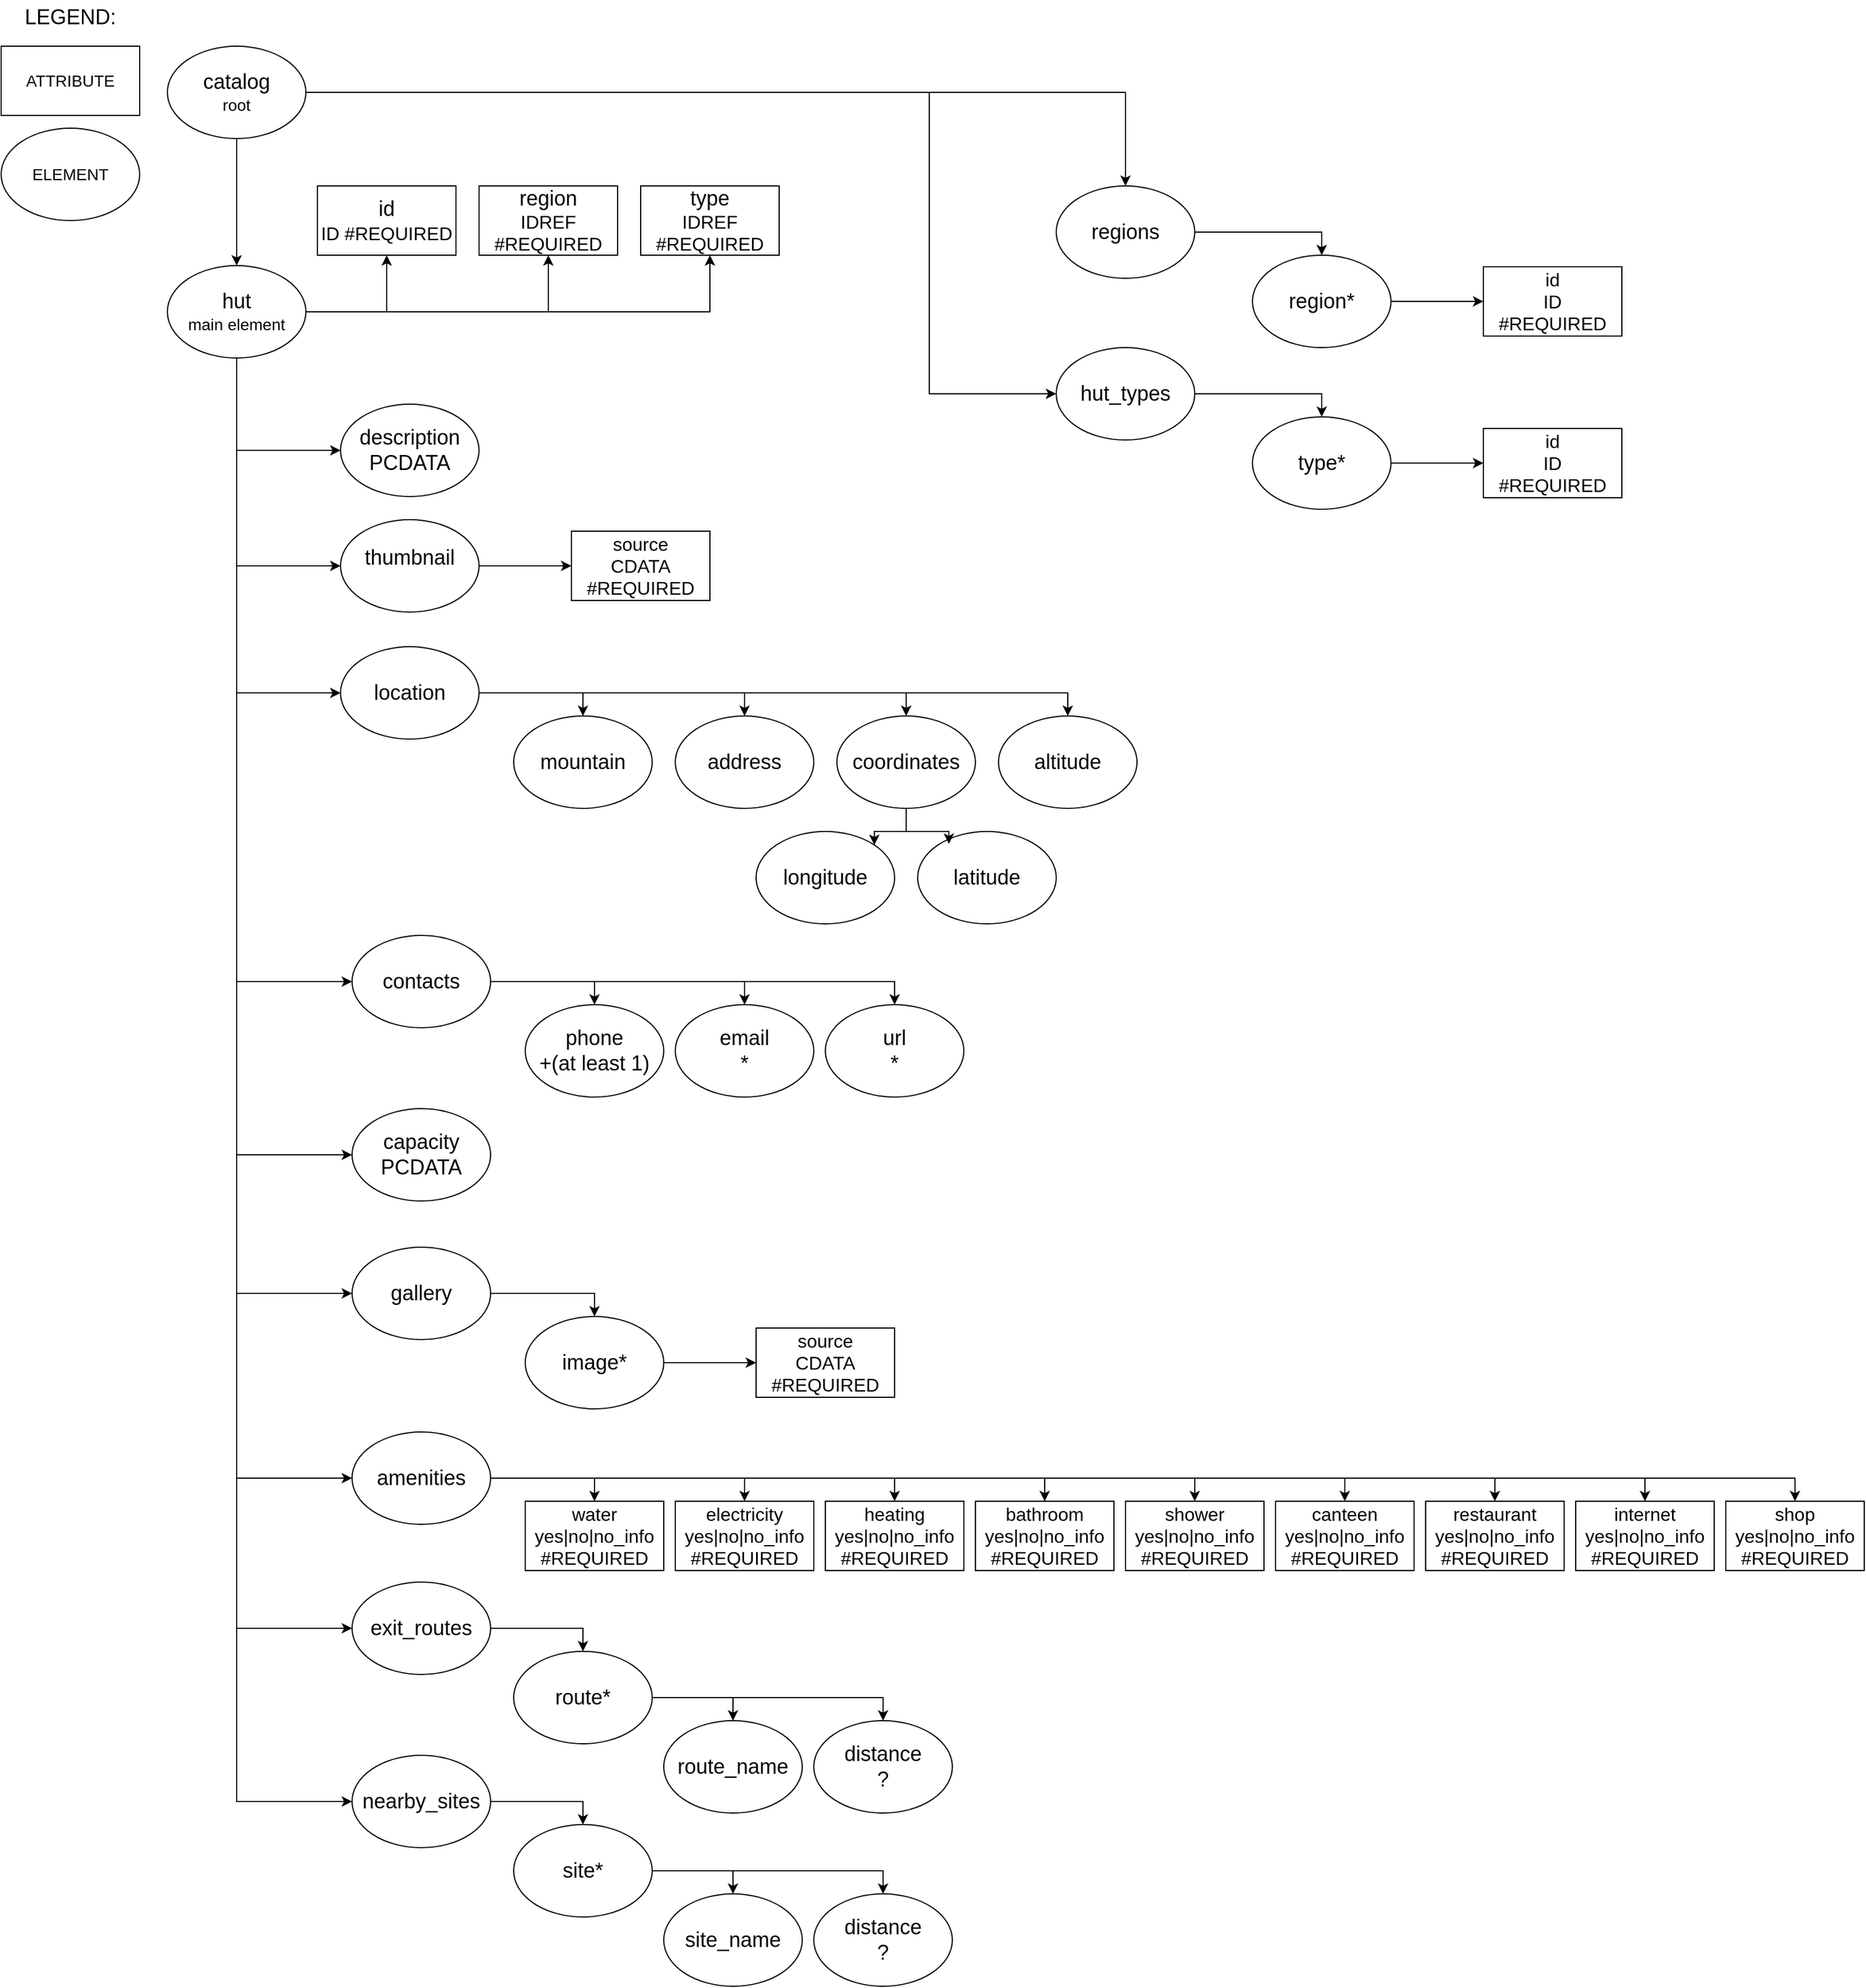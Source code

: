 <mxfile version="26.0.4">
  <diagram name="Страница-1" id="vO82L34VgPR4Cy_R8VoT">
    <mxGraphModel grid="1" page="1" gridSize="10" guides="1" tooltips="1" connect="1" arrows="1" fold="1" pageScale="1" pageWidth="827" pageHeight="1169" math="0" shadow="0">
      <root>
        <mxCell id="0" />
        <mxCell id="1" parent="0" />
        <mxCell id="yvnb1PuiH-JpDgE4e_Om-24" style="edgeStyle=orthogonalEdgeStyle;rounded=0;orthogonalLoop=1;jettySize=auto;html=1;exitX=0.5;exitY=1;exitDx=0;exitDy=0;" edge="1" parent="1" source="yvnb1PuiH-JpDgE4e_Om-2" target="yvnb1PuiH-JpDgE4e_Om-16">
          <mxGeometry relative="1" as="geometry">
            <Array as="points">
              <mxPoint x="244" y="900" />
            </Array>
          </mxGeometry>
        </mxCell>
        <mxCell id="3BAhueXLDxl5mmKf5yLW-1" style="edgeStyle=orthogonalEdgeStyle;rounded=0;orthogonalLoop=1;jettySize=auto;html=1;entryX=0.5;entryY=0;entryDx=0;entryDy=0;" edge="1" parent="1" source="yvnb1PuiH-JpDgE4e_Om-1" target="yvnb1PuiH-JpDgE4e_Om-2">
          <mxGeometry relative="1" as="geometry" />
        </mxCell>
        <mxCell id="3BAhueXLDxl5mmKf5yLW-3" value="" style="edgeStyle=orthogonalEdgeStyle;rounded=0;orthogonalLoop=1;jettySize=auto;html=1;" edge="1" parent="1" source="yvnb1PuiH-JpDgE4e_Om-1" target="3BAhueXLDxl5mmKf5yLW-2">
          <mxGeometry relative="1" as="geometry" />
        </mxCell>
        <mxCell id="3BAhueXLDxl5mmKf5yLW-13" style="edgeStyle=orthogonalEdgeStyle;rounded=0;orthogonalLoop=1;jettySize=auto;html=1;entryX=0;entryY=0.5;entryDx=0;entryDy=0;" edge="1" parent="1" source="yvnb1PuiH-JpDgE4e_Om-1" target="3BAhueXLDxl5mmKf5yLW-9">
          <mxGeometry relative="1" as="geometry">
            <Array as="points">
              <mxPoint x="844" y="130" />
              <mxPoint x="844" y="391" />
            </Array>
          </mxGeometry>
        </mxCell>
        <mxCell id="yvnb1PuiH-JpDgE4e_Om-1" value="&lt;font style=&quot;font-size: 18px;&quot;&gt;catalog&lt;/font&gt;&lt;div&gt;&lt;font style=&quot;font-size: 14px;&quot;&gt;root&lt;/font&gt;&lt;/div&gt;" style="ellipse;whiteSpace=wrap;html=1;" vertex="1" parent="1">
          <mxGeometry x="184" y="90" width="120" height="80" as="geometry" />
        </mxCell>
        <mxCell id="yvnb1PuiH-JpDgE4e_Om-14" style="edgeStyle=orthogonalEdgeStyle;rounded=0;orthogonalLoop=1;jettySize=auto;html=1;exitX=0.5;exitY=1;exitDx=0;exitDy=0;entryX=0;entryY=0.5;entryDx=0;entryDy=0;" edge="1" parent="1" source="yvnb1PuiH-JpDgE4e_Om-2" target="yvnb1PuiH-JpDgE4e_Om-4">
          <mxGeometry relative="1" as="geometry">
            <Array as="points">
              <mxPoint x="244" y="650" />
            </Array>
          </mxGeometry>
        </mxCell>
        <mxCell id="yvnb1PuiH-JpDgE4e_Om-15" style="edgeStyle=orthogonalEdgeStyle;rounded=0;orthogonalLoop=1;jettySize=auto;html=1;exitX=0.5;exitY=1;exitDx=0;exitDy=0;entryX=0;entryY=0.5;entryDx=0;entryDy=0;" edge="1" parent="1" source="yvnb1PuiH-JpDgE4e_Om-2" target="yvnb1PuiH-JpDgE4e_Om-7">
          <mxGeometry relative="1" as="geometry" />
        </mxCell>
        <mxCell id="it57xMDeB9nZyHFq1VzK-3" style="edgeStyle=orthogonalEdgeStyle;rounded=0;orthogonalLoop=1;jettySize=auto;html=1;entryX=0;entryY=0.5;entryDx=0;entryDy=0;exitX=0.5;exitY=1;exitDx=0;exitDy=0;" edge="1" parent="1" source="yvnb1PuiH-JpDgE4e_Om-2" target="it57xMDeB9nZyHFq1VzK-2">
          <mxGeometry relative="1" as="geometry" />
        </mxCell>
        <mxCell id="it57xMDeB9nZyHFq1VzK-19" style="edgeStyle=orthogonalEdgeStyle;rounded=0;orthogonalLoop=1;jettySize=auto;html=1;entryX=0;entryY=0.5;entryDx=0;entryDy=0;" edge="1" parent="1" source="yvnb1PuiH-JpDgE4e_Om-2" target="it57xMDeB9nZyHFq1VzK-18">
          <mxGeometry relative="1" as="geometry">
            <Array as="points">
              <mxPoint x="244" y="1050" />
            </Array>
          </mxGeometry>
        </mxCell>
        <mxCell id="it57xMDeB9nZyHFq1VzK-21" value="" style="edgeStyle=orthogonalEdgeStyle;rounded=0;orthogonalLoop=1;jettySize=auto;html=1;" edge="1" parent="1" source="yvnb1PuiH-JpDgE4e_Om-2" target="it57xMDeB9nZyHFq1VzK-20">
          <mxGeometry relative="1" as="geometry" />
        </mxCell>
        <mxCell id="it57xMDeB9nZyHFq1VzK-24" style="edgeStyle=orthogonalEdgeStyle;rounded=0;orthogonalLoop=1;jettySize=auto;html=1;entryX=0.5;entryY=1;entryDx=0;entryDy=0;" edge="1" parent="1" source="yvnb1PuiH-JpDgE4e_Om-2" target="it57xMDeB9nZyHFq1VzK-22">
          <mxGeometry relative="1" as="geometry" />
        </mxCell>
        <mxCell id="it57xMDeB9nZyHFq1VzK-25" style="edgeStyle=orthogonalEdgeStyle;rounded=0;orthogonalLoop=1;jettySize=auto;html=1;entryX=0.5;entryY=1;entryDx=0;entryDy=0;" edge="1" parent="1" source="yvnb1PuiH-JpDgE4e_Om-2" target="it57xMDeB9nZyHFq1VzK-23">
          <mxGeometry relative="1" as="geometry" />
        </mxCell>
        <mxCell id="it57xMDeB9nZyHFq1VzK-28" style="edgeStyle=orthogonalEdgeStyle;rounded=0;orthogonalLoop=1;jettySize=auto;html=1;entryX=0;entryY=0.5;entryDx=0;entryDy=0;" edge="1" parent="1" source="yvnb1PuiH-JpDgE4e_Om-2" target="it57xMDeB9nZyHFq1VzK-27">
          <mxGeometry relative="1" as="geometry">
            <Array as="points">
              <mxPoint x="244" y="1170" />
            </Array>
          </mxGeometry>
        </mxCell>
        <mxCell id="it57xMDeB9nZyHFq1VzK-40" style="edgeStyle=orthogonalEdgeStyle;rounded=0;orthogonalLoop=1;jettySize=auto;html=1;entryX=0;entryY=0.5;entryDx=0;entryDy=0;" edge="1" parent="1" source="yvnb1PuiH-JpDgE4e_Om-2" target="it57xMDeB9nZyHFq1VzK-39">
          <mxGeometry relative="1" as="geometry">
            <Array as="points">
              <mxPoint x="244" y="1330" />
            </Array>
          </mxGeometry>
        </mxCell>
        <mxCell id="it57xMDeB9nZyHFq1VzK-60" style="edgeStyle=orthogonalEdgeStyle;rounded=0;orthogonalLoop=1;jettySize=auto;html=1;entryX=0;entryY=0.5;entryDx=0;entryDy=0;" edge="1" parent="1" source="yvnb1PuiH-JpDgE4e_Om-2" target="it57xMDeB9nZyHFq1VzK-59">
          <mxGeometry relative="1" as="geometry">
            <Array as="points">
              <mxPoint x="244" y="1460" />
            </Array>
          </mxGeometry>
        </mxCell>
        <mxCell id="it57xMDeB9nZyHFq1VzK-74" style="edgeStyle=orthogonalEdgeStyle;rounded=0;orthogonalLoop=1;jettySize=auto;html=1;entryX=0;entryY=0.5;entryDx=0;entryDy=0;" edge="1" parent="1" source="yvnb1PuiH-JpDgE4e_Om-2" target="it57xMDeB9nZyHFq1VzK-69">
          <mxGeometry relative="1" as="geometry">
            <Array as="points">
              <mxPoint x="244" y="1610" />
            </Array>
          </mxGeometry>
        </mxCell>
        <mxCell id="yvnb1PuiH-JpDgE4e_Om-2" value="&lt;font style=&quot;font-size: 18px;&quot;&gt;hut&lt;/font&gt;&lt;div&gt;&lt;font style=&quot;font-size: 14px;&quot;&gt;main element&lt;/font&gt;&lt;/div&gt;" style="ellipse;whiteSpace=wrap;html=1;" vertex="1" parent="1">
          <mxGeometry x="184" y="280" width="120" height="80" as="geometry" />
        </mxCell>
        <mxCell id="it57xMDeB9nZyHFq1VzK-8" style="edgeStyle=orthogonalEdgeStyle;rounded=0;orthogonalLoop=1;jettySize=auto;html=1;entryX=0.5;entryY=0;entryDx=0;entryDy=0;" edge="1" parent="1" source="yvnb1PuiH-JpDgE4e_Om-4" target="it57xMDeB9nZyHFq1VzK-4">
          <mxGeometry relative="1" as="geometry" />
        </mxCell>
        <mxCell id="it57xMDeB9nZyHFq1VzK-9" style="edgeStyle=orthogonalEdgeStyle;rounded=0;orthogonalLoop=1;jettySize=auto;html=1;entryX=0.5;entryY=0;entryDx=0;entryDy=0;" edge="1" parent="1" source="yvnb1PuiH-JpDgE4e_Om-4" target="it57xMDeB9nZyHFq1VzK-5">
          <mxGeometry relative="1" as="geometry" />
        </mxCell>
        <mxCell id="it57xMDeB9nZyHFq1VzK-10" style="edgeStyle=orthogonalEdgeStyle;rounded=0;orthogonalLoop=1;jettySize=auto;html=1;entryX=0.5;entryY=0;entryDx=0;entryDy=0;" edge="1" parent="1" source="yvnb1PuiH-JpDgE4e_Om-4" target="it57xMDeB9nZyHFq1VzK-6">
          <mxGeometry relative="1" as="geometry" />
        </mxCell>
        <mxCell id="it57xMDeB9nZyHFq1VzK-11" style="edgeStyle=orthogonalEdgeStyle;rounded=0;orthogonalLoop=1;jettySize=auto;html=1;entryX=0.5;entryY=0;entryDx=0;entryDy=0;" edge="1" parent="1" source="yvnb1PuiH-JpDgE4e_Om-4" target="it57xMDeB9nZyHFq1VzK-7">
          <mxGeometry relative="1" as="geometry" />
        </mxCell>
        <mxCell id="yvnb1PuiH-JpDgE4e_Om-4" value="&lt;font style=&quot;font-size: 18px;&quot;&gt;location&lt;/font&gt;" style="ellipse;whiteSpace=wrap;html=1;" vertex="1" parent="1">
          <mxGeometry x="334" y="610" width="120" height="80" as="geometry" />
        </mxCell>
        <mxCell id="yvnb1PuiH-JpDgE4e_Om-7" value="&lt;font style=&quot;font-size: 18px;&quot;&gt;description&lt;/font&gt;&lt;div&gt;&lt;span style=&quot;font-size: 18px;&quot;&gt;PCDATA&lt;/span&gt;&lt;/div&gt;" style="ellipse;whiteSpace=wrap;html=1;" vertex="1" parent="1">
          <mxGeometry x="334" y="400" width="120" height="80" as="geometry" />
        </mxCell>
        <mxCell id="yvnb1PuiH-JpDgE4e_Om-21" style="edgeStyle=orthogonalEdgeStyle;rounded=0;orthogonalLoop=1;jettySize=auto;html=1;exitX=1;exitY=0.5;exitDx=0;exitDy=0;entryX=0.5;entryY=0;entryDx=0;entryDy=0;" edge="1" parent="1" source="yvnb1PuiH-JpDgE4e_Om-16" target="yvnb1PuiH-JpDgE4e_Om-17">
          <mxGeometry relative="1" as="geometry" />
        </mxCell>
        <mxCell id="yvnb1PuiH-JpDgE4e_Om-22" style="edgeStyle=orthogonalEdgeStyle;rounded=0;orthogonalLoop=1;jettySize=auto;html=1;exitX=1;exitY=0.5;exitDx=0;exitDy=0;entryX=0.5;entryY=0;entryDx=0;entryDy=0;" edge="1" parent="1" source="yvnb1PuiH-JpDgE4e_Om-16" target="yvnb1PuiH-JpDgE4e_Om-19">
          <mxGeometry relative="1" as="geometry" />
        </mxCell>
        <mxCell id="it57xMDeB9nZyHFq1VzK-17" style="edgeStyle=orthogonalEdgeStyle;rounded=0;orthogonalLoop=1;jettySize=auto;html=1;entryX=0.5;entryY=0;entryDx=0;entryDy=0;" edge="1" parent="1" source="yvnb1PuiH-JpDgE4e_Om-16" target="it57xMDeB9nZyHFq1VzK-16">
          <mxGeometry relative="1" as="geometry" />
        </mxCell>
        <mxCell id="yvnb1PuiH-JpDgE4e_Om-16" value="&lt;span style=&quot;font-size: 18px;&quot;&gt;contacts&lt;/span&gt;" style="ellipse;whiteSpace=wrap;html=1;" vertex="1" parent="1">
          <mxGeometry x="344" y="860" width="120" height="80" as="geometry" />
        </mxCell>
        <mxCell id="yvnb1PuiH-JpDgE4e_Om-17" value="&lt;span style=&quot;font-size: 18px;&quot;&gt;phone&lt;/span&gt;&lt;div&gt;&lt;span style=&quot;font-size: 18px;&quot;&gt;+(at least 1)&lt;/span&gt;&lt;/div&gt;" style="ellipse;whiteSpace=wrap;html=1;" vertex="1" parent="1">
          <mxGeometry x="494" y="920" width="120" height="80" as="geometry" />
        </mxCell>
        <mxCell id="yvnb1PuiH-JpDgE4e_Om-19" value="&lt;span style=&quot;font-size: 18px;&quot;&gt;email&lt;/span&gt;&lt;div&gt;&lt;span style=&quot;font-size: 18px;&quot;&gt;*&lt;/span&gt;&lt;/div&gt;" style="ellipse;whiteSpace=wrap;html=1;" vertex="1" parent="1">
          <mxGeometry x="624" y="920" width="120" height="80" as="geometry" />
        </mxCell>
        <mxCell id="it57xMDeB9nZyHFq1VzK-38" value="" style="edgeStyle=orthogonalEdgeStyle;rounded=0;orthogonalLoop=1;jettySize=auto;html=1;" edge="1" parent="1" source="it57xMDeB9nZyHFq1VzK-2" target="it57xMDeB9nZyHFq1VzK-37">
          <mxGeometry relative="1" as="geometry" />
        </mxCell>
        <mxCell id="it57xMDeB9nZyHFq1VzK-2" value="&lt;font style=&quot;font-size: 18px;&quot;&gt;thumbnail&lt;/font&gt;&lt;div&gt;&lt;br&gt;&lt;/div&gt;" style="ellipse;whiteSpace=wrap;html=1;" vertex="1" parent="1">
          <mxGeometry x="334" y="500" width="120" height="80" as="geometry" />
        </mxCell>
        <mxCell id="it57xMDeB9nZyHFq1VzK-4" value="&lt;span style=&quot;font-size: 18px;&quot;&gt;mountain&lt;/span&gt;" style="ellipse;whiteSpace=wrap;html=1;" vertex="1" parent="1">
          <mxGeometry x="484" y="670" width="120" height="80" as="geometry" />
        </mxCell>
        <mxCell id="it57xMDeB9nZyHFq1VzK-5" value="&lt;span style=&quot;font-size: 18px;&quot;&gt;address&lt;/span&gt;" style="ellipse;whiteSpace=wrap;html=1;" vertex="1" parent="1">
          <mxGeometry x="624" y="670" width="120" height="80" as="geometry" />
        </mxCell>
        <mxCell id="it57xMDeB9nZyHFq1VzK-14" style="edgeStyle=orthogonalEdgeStyle;rounded=0;orthogonalLoop=1;jettySize=auto;html=1;entryX=1;entryY=0;entryDx=0;entryDy=0;" edge="1" parent="1" source="it57xMDeB9nZyHFq1VzK-6" target="it57xMDeB9nZyHFq1VzK-13">
          <mxGeometry relative="1" as="geometry" />
        </mxCell>
        <mxCell id="it57xMDeB9nZyHFq1VzK-6" value="&lt;span style=&quot;font-size: 18px;&quot;&gt;coordinates&lt;/span&gt;" style="ellipse;whiteSpace=wrap;html=1;" vertex="1" parent="1">
          <mxGeometry x="764" y="670" width="120" height="80" as="geometry" />
        </mxCell>
        <mxCell id="it57xMDeB9nZyHFq1VzK-7" value="&lt;span style=&quot;font-size: 18px;&quot;&gt;altitude&lt;/span&gt;" style="ellipse;whiteSpace=wrap;html=1;" vertex="1" parent="1">
          <mxGeometry x="904" y="670" width="120" height="80" as="geometry" />
        </mxCell>
        <mxCell id="it57xMDeB9nZyHFq1VzK-12" value="&lt;span style=&quot;font-size: 18px;&quot;&gt;latitude&lt;/span&gt;" style="ellipse;whiteSpace=wrap;html=1;" vertex="1" parent="1">
          <mxGeometry x="834" y="770" width="120" height="80" as="geometry" />
        </mxCell>
        <mxCell id="it57xMDeB9nZyHFq1VzK-13" value="&lt;span style=&quot;font-size: 18px;&quot;&gt;longitude&lt;/span&gt;" style="ellipse;whiteSpace=wrap;html=1;" vertex="1" parent="1">
          <mxGeometry x="694" y="770" width="120" height="80" as="geometry" />
        </mxCell>
        <mxCell id="it57xMDeB9nZyHFq1VzK-15" style="edgeStyle=orthogonalEdgeStyle;rounded=0;orthogonalLoop=1;jettySize=auto;html=1;entryX=0.225;entryY=0.135;entryDx=0;entryDy=0;entryPerimeter=0;" edge="1" parent="1" source="it57xMDeB9nZyHFq1VzK-6" target="it57xMDeB9nZyHFq1VzK-12">
          <mxGeometry relative="1" as="geometry" />
        </mxCell>
        <mxCell id="it57xMDeB9nZyHFq1VzK-16" value="&lt;span style=&quot;font-size: 18px;&quot;&gt;url&lt;/span&gt;&lt;div&gt;&lt;span style=&quot;font-size: 18px;&quot;&gt;*&lt;/span&gt;&lt;/div&gt;" style="ellipse;whiteSpace=wrap;html=1;" vertex="1" parent="1">
          <mxGeometry x="754" y="920" width="120" height="80" as="geometry" />
        </mxCell>
        <mxCell id="it57xMDeB9nZyHFq1VzK-18" value="&lt;span style=&quot;font-size: 18px;&quot;&gt;capacity&lt;/span&gt;&lt;div&gt;&lt;span style=&quot;font-size: 18px;&quot;&gt;PCDATA&lt;/span&gt;&lt;/div&gt;" style="ellipse;whiteSpace=wrap;html=1;" vertex="1" parent="1">
          <mxGeometry x="344" y="1010" width="120" height="80" as="geometry" />
        </mxCell>
        <mxCell id="it57xMDeB9nZyHFq1VzK-20" value="&lt;font style=&quot;font-size: 18px;&quot;&gt;id&lt;/font&gt;&lt;div&gt;&lt;font size=&quot;3&quot;&gt;ID #REQUIRED&lt;/font&gt;&lt;/div&gt;" style="whiteSpace=wrap;html=1;" vertex="1" parent="1">
          <mxGeometry x="314" y="211" width="120" height="60" as="geometry" />
        </mxCell>
        <mxCell id="it57xMDeB9nZyHFq1VzK-22" value="&lt;span style=&quot;font-size: 18px;&quot;&gt;region&lt;/span&gt;&lt;br&gt;&lt;div&gt;&lt;font size=&quot;3&quot;&gt;IDREF #REQUIRED&lt;/font&gt;&lt;/div&gt;" style="whiteSpace=wrap;html=1;" vertex="1" parent="1">
          <mxGeometry x="454" y="211" width="120" height="60" as="geometry" />
        </mxCell>
        <mxCell id="it57xMDeB9nZyHFq1VzK-23" value="&lt;span style=&quot;font-size: 18px;&quot;&gt;type&lt;/span&gt;&lt;br&gt;&lt;div&gt;&lt;font size=&quot;3&quot;&gt;IDREF #REQUIRED&lt;/font&gt;&lt;/div&gt;" style="whiteSpace=wrap;html=1;" vertex="1" parent="1">
          <mxGeometry x="594" y="211" width="120" height="60" as="geometry" />
        </mxCell>
        <mxCell id="it57xMDeB9nZyHFq1VzK-30" style="edgeStyle=orthogonalEdgeStyle;rounded=0;orthogonalLoop=1;jettySize=auto;html=1;entryX=0.5;entryY=0;entryDx=0;entryDy=0;" edge="1" parent="1" source="it57xMDeB9nZyHFq1VzK-27" target="it57xMDeB9nZyHFq1VzK-29">
          <mxGeometry relative="1" as="geometry" />
        </mxCell>
        <mxCell id="it57xMDeB9nZyHFq1VzK-27" value="&lt;span style=&quot;font-size: 18px;&quot;&gt;gallery&lt;/span&gt;" style="ellipse;whiteSpace=wrap;html=1;" vertex="1" parent="1">
          <mxGeometry x="344" y="1130" width="120" height="80" as="geometry" />
        </mxCell>
        <mxCell id="it57xMDeB9nZyHFq1VzK-32" value="" style="edgeStyle=orthogonalEdgeStyle;rounded=0;orthogonalLoop=1;jettySize=auto;html=1;" edge="1" parent="1" source="it57xMDeB9nZyHFq1VzK-29" target="it57xMDeB9nZyHFq1VzK-31">
          <mxGeometry relative="1" as="geometry" />
        </mxCell>
        <mxCell id="it57xMDeB9nZyHFq1VzK-29" value="&lt;span style=&quot;font-size: 18px;&quot;&gt;image*&lt;/span&gt;" style="ellipse;whiteSpace=wrap;html=1;" vertex="1" parent="1">
          <mxGeometry x="494" y="1190" width="120" height="80" as="geometry" />
        </mxCell>
        <mxCell id="it57xMDeB9nZyHFq1VzK-31" value="&lt;font size=&quot;3&quot;&gt;source&lt;/font&gt;&lt;div&gt;&lt;font size=&quot;3&quot;&gt;CDATA&lt;/font&gt;&lt;/div&gt;&lt;div&gt;&lt;font size=&quot;3&quot;&gt;#REQUIRED&lt;/font&gt;&lt;/div&gt;" style="whiteSpace=wrap;html=1;" vertex="1" parent="1">
          <mxGeometry x="694" y="1200" width="120" height="60" as="geometry" />
        </mxCell>
        <mxCell id="it57xMDeB9nZyHFq1VzK-33" value="&lt;font style=&quot;font-size: 18px;&quot;&gt;LEGEND:&lt;/font&gt;" style="text;html=1;align=center;verticalAlign=middle;whiteSpace=wrap;rounded=0;" vertex="1" parent="1">
          <mxGeometry x="70" y="50" width="60" height="30" as="geometry" />
        </mxCell>
        <mxCell id="it57xMDeB9nZyHFq1VzK-34" value="&lt;font style=&quot;font-size: 14px;&quot;&gt;ATTRIBUTE&lt;/font&gt;" style="rounded=0;whiteSpace=wrap;html=1;" vertex="1" parent="1">
          <mxGeometry x="40" y="90" width="120" height="60" as="geometry" />
        </mxCell>
        <mxCell id="it57xMDeB9nZyHFq1VzK-36" value="&lt;font style=&quot;font-size: 14px;&quot;&gt;ELEMENT&lt;/font&gt;" style="ellipse;whiteSpace=wrap;html=1;" vertex="1" parent="1">
          <mxGeometry x="40" y="161" width="120" height="80" as="geometry" />
        </mxCell>
        <mxCell id="it57xMDeB9nZyHFq1VzK-37" value="&lt;font size=&quot;3&quot;&gt;source&lt;/font&gt;&lt;div&gt;&lt;font size=&quot;3&quot;&gt;CDATA&lt;br&gt;#REQUIRED&lt;/font&gt;&lt;/div&gt;" style="whiteSpace=wrap;html=1;" vertex="1" parent="1">
          <mxGeometry x="534" y="510" width="120" height="60" as="geometry" />
        </mxCell>
        <mxCell id="it57xMDeB9nZyHFq1VzK-42" value="" style="edgeStyle=orthogonalEdgeStyle;rounded=0;orthogonalLoop=1;jettySize=auto;html=1;entryX=0.5;entryY=0;entryDx=0;entryDy=0;" edge="1" parent="1" source="it57xMDeB9nZyHFq1VzK-39" target="it57xMDeB9nZyHFq1VzK-41">
          <mxGeometry relative="1" as="geometry" />
        </mxCell>
        <mxCell id="it57xMDeB9nZyHFq1VzK-51" style="edgeStyle=orthogonalEdgeStyle;rounded=0;orthogonalLoop=1;jettySize=auto;html=1;entryX=0.5;entryY=0;entryDx=0;entryDy=0;" edge="1" parent="1" source="it57xMDeB9nZyHFq1VzK-39" target="it57xMDeB9nZyHFq1VzK-43">
          <mxGeometry relative="1" as="geometry" />
        </mxCell>
        <mxCell id="it57xMDeB9nZyHFq1VzK-52" style="edgeStyle=orthogonalEdgeStyle;rounded=0;orthogonalLoop=1;jettySize=auto;html=1;entryX=0.5;entryY=0;entryDx=0;entryDy=0;" edge="1" parent="1" source="it57xMDeB9nZyHFq1VzK-39" target="it57xMDeB9nZyHFq1VzK-44">
          <mxGeometry relative="1" as="geometry" />
        </mxCell>
        <mxCell id="it57xMDeB9nZyHFq1VzK-53" style="edgeStyle=orthogonalEdgeStyle;rounded=0;orthogonalLoop=1;jettySize=auto;html=1;entryX=0.5;entryY=0;entryDx=0;entryDy=0;" edge="1" parent="1" source="it57xMDeB9nZyHFq1VzK-39" target="it57xMDeB9nZyHFq1VzK-45">
          <mxGeometry relative="1" as="geometry" />
        </mxCell>
        <mxCell id="it57xMDeB9nZyHFq1VzK-54" style="edgeStyle=orthogonalEdgeStyle;rounded=0;orthogonalLoop=1;jettySize=auto;html=1;entryX=0.5;entryY=0;entryDx=0;entryDy=0;" edge="1" parent="1" source="it57xMDeB9nZyHFq1VzK-39" target="it57xMDeB9nZyHFq1VzK-46">
          <mxGeometry relative="1" as="geometry" />
        </mxCell>
        <mxCell id="it57xMDeB9nZyHFq1VzK-55" style="edgeStyle=orthogonalEdgeStyle;rounded=0;orthogonalLoop=1;jettySize=auto;html=1;entryX=0.5;entryY=0;entryDx=0;entryDy=0;" edge="1" parent="1" source="it57xMDeB9nZyHFq1VzK-39" target="it57xMDeB9nZyHFq1VzK-47">
          <mxGeometry relative="1" as="geometry" />
        </mxCell>
        <mxCell id="it57xMDeB9nZyHFq1VzK-56" style="edgeStyle=orthogonalEdgeStyle;rounded=0;orthogonalLoop=1;jettySize=auto;html=1;entryX=0.5;entryY=0;entryDx=0;entryDy=0;" edge="1" parent="1" source="it57xMDeB9nZyHFq1VzK-39" target="it57xMDeB9nZyHFq1VzK-48">
          <mxGeometry relative="1" as="geometry" />
        </mxCell>
        <mxCell id="it57xMDeB9nZyHFq1VzK-57" style="edgeStyle=orthogonalEdgeStyle;rounded=0;orthogonalLoop=1;jettySize=auto;html=1;entryX=0.5;entryY=0;entryDx=0;entryDy=0;" edge="1" parent="1" source="it57xMDeB9nZyHFq1VzK-39" target="it57xMDeB9nZyHFq1VzK-49">
          <mxGeometry relative="1" as="geometry" />
        </mxCell>
        <mxCell id="it57xMDeB9nZyHFq1VzK-58" style="edgeStyle=orthogonalEdgeStyle;rounded=0;orthogonalLoop=1;jettySize=auto;html=1;entryX=0.5;entryY=0;entryDx=0;entryDy=0;" edge="1" parent="1" source="it57xMDeB9nZyHFq1VzK-39" target="it57xMDeB9nZyHFq1VzK-50">
          <mxGeometry relative="1" as="geometry" />
        </mxCell>
        <mxCell id="it57xMDeB9nZyHFq1VzK-39" value="&lt;span style=&quot;font-size: 18px;&quot;&gt;amenities&lt;/span&gt;" style="ellipse;whiteSpace=wrap;html=1;" vertex="1" parent="1">
          <mxGeometry x="344" y="1290" width="120" height="80" as="geometry" />
        </mxCell>
        <mxCell id="it57xMDeB9nZyHFq1VzK-41" value="&lt;font size=&quot;3&quot;&gt;water&lt;/font&gt;&lt;div&gt;&lt;font size=&quot;3&quot;&gt;yes|no|no_info&lt;br&gt;#REQUIRED&lt;/font&gt;&lt;/div&gt;" style="whiteSpace=wrap;html=1;" vertex="1" parent="1">
          <mxGeometry x="494" y="1350" width="120" height="60" as="geometry" />
        </mxCell>
        <mxCell id="it57xMDeB9nZyHFq1VzK-43" value="&lt;div&gt;&lt;font size=&quot;3&quot;&gt;electricity&lt;/font&gt;&lt;/div&gt;&lt;div&gt;&lt;font size=&quot;3&quot;&gt;yes|no|no_info&lt;br&gt;#REQUIRED&lt;/font&gt;&lt;/div&gt;" style="whiteSpace=wrap;html=1;" vertex="1" parent="1">
          <mxGeometry x="624" y="1350" width="120" height="60" as="geometry" />
        </mxCell>
        <mxCell id="it57xMDeB9nZyHFq1VzK-44" value="&lt;font size=&quot;3&quot;&gt;heating&lt;/font&gt;&lt;br&gt;&lt;div&gt;&lt;font size=&quot;3&quot;&gt;yes|no|no_info&lt;br&gt;#REQUIRED&lt;/font&gt;&lt;/div&gt;" style="whiteSpace=wrap;html=1;" vertex="1" parent="1">
          <mxGeometry x="754" y="1350" width="120" height="60" as="geometry" />
        </mxCell>
        <mxCell id="it57xMDeB9nZyHFq1VzK-45" value="&lt;font size=&quot;3&quot;&gt;bathroom&lt;/font&gt;&lt;div&gt;&lt;font size=&quot;3&quot;&gt;yes|no|no_info&lt;br&gt;#REQUIRED&lt;/font&gt;&lt;/div&gt;" style="whiteSpace=wrap;html=1;" vertex="1" parent="1">
          <mxGeometry x="884" y="1350" width="120" height="60" as="geometry" />
        </mxCell>
        <mxCell id="it57xMDeB9nZyHFq1VzK-46" value="&lt;font size=&quot;3&quot;&gt;shower&lt;/font&gt;&lt;div&gt;&lt;font size=&quot;3&quot;&gt;yes|no|no_info&lt;br&gt;#REQUIRED&lt;/font&gt;&lt;/div&gt;" style="whiteSpace=wrap;html=1;" vertex="1" parent="1">
          <mxGeometry x="1014" y="1350" width="120" height="60" as="geometry" />
        </mxCell>
        <mxCell id="it57xMDeB9nZyHFq1VzK-47" value="&lt;font size=&quot;3&quot;&gt;canteen&lt;/font&gt;&lt;div&gt;&lt;font size=&quot;3&quot;&gt;yes|no|no_info&lt;br&gt;#REQUIRED&lt;/font&gt;&lt;/div&gt;" style="whiteSpace=wrap;html=1;" vertex="1" parent="1">
          <mxGeometry x="1144" y="1350" width="120" height="60" as="geometry" />
        </mxCell>
        <mxCell id="it57xMDeB9nZyHFq1VzK-48" value="&lt;font size=&quot;3&quot;&gt;restaurant&lt;/font&gt;&lt;div&gt;&lt;font size=&quot;3&quot;&gt;yes|no|no_info&lt;br&gt;#REQUIRED&lt;/font&gt;&lt;/div&gt;" style="whiteSpace=wrap;html=1;" vertex="1" parent="1">
          <mxGeometry x="1274" y="1350" width="120" height="60" as="geometry" />
        </mxCell>
        <mxCell id="it57xMDeB9nZyHFq1VzK-49" value="&lt;font size=&quot;3&quot;&gt;internet&lt;/font&gt;&lt;div&gt;&lt;font size=&quot;3&quot;&gt;yes|no|no_info&lt;br&gt;#REQUIRED&lt;/font&gt;&lt;/div&gt;" style="whiteSpace=wrap;html=1;" vertex="1" parent="1">
          <mxGeometry x="1404" y="1350" width="120" height="60" as="geometry" />
        </mxCell>
        <mxCell id="it57xMDeB9nZyHFq1VzK-50" value="&lt;font size=&quot;3&quot;&gt;shop&lt;/font&gt;&lt;div&gt;&lt;font size=&quot;3&quot;&gt;yes|no|no_info&lt;br&gt;#REQUIRED&lt;/font&gt;&lt;/div&gt;" style="whiteSpace=wrap;html=1;" vertex="1" parent="1">
          <mxGeometry x="1534" y="1350" width="120" height="60" as="geometry" />
        </mxCell>
        <mxCell id="it57xMDeB9nZyHFq1VzK-62" value="" style="edgeStyle=orthogonalEdgeStyle;rounded=0;orthogonalLoop=1;jettySize=auto;html=1;entryX=0.5;entryY=0;entryDx=0;entryDy=0;" edge="1" parent="1" source="it57xMDeB9nZyHFq1VzK-59" target="it57xMDeB9nZyHFq1VzK-61">
          <mxGeometry relative="1" as="geometry" />
        </mxCell>
        <mxCell id="it57xMDeB9nZyHFq1VzK-64" style="edgeStyle=orthogonalEdgeStyle;rounded=0;orthogonalLoop=1;jettySize=auto;html=1;entryX=0.5;entryY=0;entryDx=0;entryDy=0;exitX=1;exitY=0.5;exitDx=0;exitDy=0;" edge="1" parent="1" source="it57xMDeB9nZyHFq1VzK-61" target="it57xMDeB9nZyHFq1VzK-63">
          <mxGeometry relative="1" as="geometry" />
        </mxCell>
        <mxCell id="it57xMDeB9nZyHFq1VzK-59" value="&lt;span style=&quot;font-size: 18px;&quot;&gt;exit_routes&lt;/span&gt;" style="ellipse;whiteSpace=wrap;html=1;" vertex="1" parent="1">
          <mxGeometry x="344" y="1420" width="120" height="80" as="geometry" />
        </mxCell>
        <mxCell id="it57xMDeB9nZyHFq1VzK-66" style="edgeStyle=orthogonalEdgeStyle;rounded=0;orthogonalLoop=1;jettySize=auto;html=1;entryX=0.5;entryY=0;entryDx=0;entryDy=0;" edge="1" parent="1" source="it57xMDeB9nZyHFq1VzK-61" target="it57xMDeB9nZyHFq1VzK-65">
          <mxGeometry relative="1" as="geometry" />
        </mxCell>
        <mxCell id="it57xMDeB9nZyHFq1VzK-61" value="&lt;span style=&quot;font-size: 18px;&quot;&gt;route*&lt;/span&gt;" style="ellipse;whiteSpace=wrap;html=1;" vertex="1" parent="1">
          <mxGeometry x="484" y="1480" width="120" height="80" as="geometry" />
        </mxCell>
        <mxCell id="it57xMDeB9nZyHFq1VzK-63" value="&lt;span style=&quot;font-size: 18px;&quot;&gt;route_name&lt;/span&gt;" style="ellipse;whiteSpace=wrap;html=1;" vertex="1" parent="1">
          <mxGeometry x="614" y="1540" width="120" height="80" as="geometry" />
        </mxCell>
        <mxCell id="it57xMDeB9nZyHFq1VzK-65" value="&lt;span style=&quot;font-size: 18px;&quot;&gt;distance&lt;/span&gt;&lt;div&gt;&lt;span style=&quot;font-size: 18px;&quot;&gt;?&lt;/span&gt;&lt;/div&gt;" style="ellipse;whiteSpace=wrap;html=1;" vertex="1" parent="1">
          <mxGeometry x="744" y="1540" width="120" height="80" as="geometry" />
        </mxCell>
        <mxCell id="it57xMDeB9nZyHFq1VzK-67" value="" style="edgeStyle=orthogonalEdgeStyle;rounded=0;orthogonalLoop=1;jettySize=auto;html=1;entryX=0.5;entryY=0;entryDx=0;entryDy=0;" edge="1" parent="1" source="it57xMDeB9nZyHFq1VzK-69" target="it57xMDeB9nZyHFq1VzK-71">
          <mxGeometry relative="1" as="geometry" />
        </mxCell>
        <mxCell id="it57xMDeB9nZyHFq1VzK-68" style="edgeStyle=orthogonalEdgeStyle;rounded=0;orthogonalLoop=1;jettySize=auto;html=1;entryX=0.5;entryY=0;entryDx=0;entryDy=0;exitX=1;exitY=0.5;exitDx=0;exitDy=0;" edge="1" parent="1" source="it57xMDeB9nZyHFq1VzK-71" target="it57xMDeB9nZyHFq1VzK-72">
          <mxGeometry relative="1" as="geometry" />
        </mxCell>
        <mxCell id="it57xMDeB9nZyHFq1VzK-69" value="&lt;span style=&quot;font-size: 18px;&quot;&gt;nearby_sites&lt;/span&gt;" style="ellipse;whiteSpace=wrap;html=1;" vertex="1" parent="1">
          <mxGeometry x="344" y="1570" width="120" height="80" as="geometry" />
        </mxCell>
        <mxCell id="it57xMDeB9nZyHFq1VzK-70" style="edgeStyle=orthogonalEdgeStyle;rounded=0;orthogonalLoop=1;jettySize=auto;html=1;entryX=0.5;entryY=0;entryDx=0;entryDy=0;" edge="1" parent="1" source="it57xMDeB9nZyHFq1VzK-71" target="it57xMDeB9nZyHFq1VzK-73">
          <mxGeometry relative="1" as="geometry" />
        </mxCell>
        <mxCell id="it57xMDeB9nZyHFq1VzK-71" value="&lt;span style=&quot;font-size: 18px;&quot;&gt;site*&lt;/span&gt;" style="ellipse;whiteSpace=wrap;html=1;" vertex="1" parent="1">
          <mxGeometry x="484" y="1630" width="120" height="80" as="geometry" />
        </mxCell>
        <mxCell id="it57xMDeB9nZyHFq1VzK-72" value="&lt;span style=&quot;font-size: 18px;&quot;&gt;site_name&lt;/span&gt;" style="ellipse;whiteSpace=wrap;html=1;" vertex="1" parent="1">
          <mxGeometry x="614" y="1690" width="120" height="80" as="geometry" />
        </mxCell>
        <mxCell id="it57xMDeB9nZyHFq1VzK-73" value="&lt;span style=&quot;font-size: 18px;&quot;&gt;distance&lt;/span&gt;&lt;div&gt;&lt;span style=&quot;font-size: 18px;&quot;&gt;?&lt;/span&gt;&lt;/div&gt;" style="ellipse;whiteSpace=wrap;html=1;" vertex="1" parent="1">
          <mxGeometry x="744" y="1690" width="120" height="80" as="geometry" />
        </mxCell>
        <mxCell id="3BAhueXLDxl5mmKf5yLW-5" value="" style="edgeStyle=orthogonalEdgeStyle;rounded=0;orthogonalLoop=1;jettySize=auto;html=1;entryX=0.5;entryY=0;entryDx=0;entryDy=0;" edge="1" parent="1" source="3BAhueXLDxl5mmKf5yLW-2" target="3BAhueXLDxl5mmKf5yLW-4">
          <mxGeometry relative="1" as="geometry" />
        </mxCell>
        <mxCell id="3BAhueXLDxl5mmKf5yLW-2" value="&lt;span style=&quot;font-size: 18px;&quot;&gt;regions&lt;/span&gt;" style="ellipse;whiteSpace=wrap;html=1;" vertex="1" parent="1">
          <mxGeometry x="954" y="211" width="120" height="80" as="geometry" />
        </mxCell>
        <mxCell id="3BAhueXLDxl5mmKf5yLW-7" value="" style="edgeStyle=orthogonalEdgeStyle;rounded=0;orthogonalLoop=1;jettySize=auto;html=1;" edge="1" parent="1" source="3BAhueXLDxl5mmKf5yLW-4" target="3BAhueXLDxl5mmKf5yLW-6">
          <mxGeometry relative="1" as="geometry" />
        </mxCell>
        <mxCell id="3BAhueXLDxl5mmKf5yLW-4" value="&lt;span style=&quot;font-size: 18px;&quot;&gt;region*&lt;/span&gt;" style="ellipse;whiteSpace=wrap;html=1;" vertex="1" parent="1">
          <mxGeometry x="1124" y="271" width="120" height="80" as="geometry" />
        </mxCell>
        <mxCell id="3BAhueXLDxl5mmKf5yLW-6" value="&lt;font size=&quot;3&quot;&gt;id&lt;/font&gt;&lt;div&gt;&lt;font size=&quot;3&quot;&gt;ID&lt;br&gt;#REQUIRED&lt;/font&gt;&lt;/div&gt;" style="whiteSpace=wrap;html=1;" vertex="1" parent="1">
          <mxGeometry x="1324" y="281" width="120" height="60" as="geometry" />
        </mxCell>
        <mxCell id="3BAhueXLDxl5mmKf5yLW-8" value="" style="edgeStyle=orthogonalEdgeStyle;rounded=0;orthogonalLoop=1;jettySize=auto;html=1;entryX=0.5;entryY=0;entryDx=0;entryDy=0;" edge="1" parent="1" source="3BAhueXLDxl5mmKf5yLW-9" target="3BAhueXLDxl5mmKf5yLW-11">
          <mxGeometry relative="1" as="geometry" />
        </mxCell>
        <mxCell id="3BAhueXLDxl5mmKf5yLW-9" value="&lt;span style=&quot;font-size: 18px;&quot;&gt;hut_types&lt;/span&gt;" style="ellipse;whiteSpace=wrap;html=1;" vertex="1" parent="1">
          <mxGeometry x="954" y="351" width="120" height="80" as="geometry" />
        </mxCell>
        <mxCell id="3BAhueXLDxl5mmKf5yLW-10" value="" style="edgeStyle=orthogonalEdgeStyle;rounded=0;orthogonalLoop=1;jettySize=auto;html=1;" edge="1" parent="1" source="3BAhueXLDxl5mmKf5yLW-11" target="3BAhueXLDxl5mmKf5yLW-12">
          <mxGeometry relative="1" as="geometry" />
        </mxCell>
        <mxCell id="3BAhueXLDxl5mmKf5yLW-11" value="&lt;span style=&quot;font-size: 18px;&quot;&gt;type*&lt;/span&gt;" style="ellipse;whiteSpace=wrap;html=1;" vertex="1" parent="1">
          <mxGeometry x="1124" y="411" width="120" height="80" as="geometry" />
        </mxCell>
        <mxCell id="3BAhueXLDxl5mmKf5yLW-12" value="&lt;font size=&quot;3&quot;&gt;id&lt;/font&gt;&lt;div&gt;&lt;font size=&quot;3&quot;&gt;ID&lt;br&gt;#REQUIRED&lt;/font&gt;&lt;/div&gt;" style="whiteSpace=wrap;html=1;" vertex="1" parent="1">
          <mxGeometry x="1324" y="421" width="120" height="60" as="geometry" />
        </mxCell>
      </root>
    </mxGraphModel>
  </diagram>
</mxfile>
